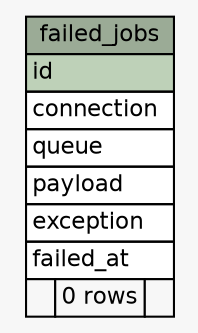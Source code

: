 // dot 2.40.1 on Linux 5.0.0-23-generic
// SchemaSpy rev 590
digraph "failed_jobs" {
  graph [
    rankdir="RL"
    bgcolor="#f7f7f7"
    nodesep="0.18"
    ranksep="0.46"
    fontname="Helvetica"
    fontsize="11"
  ];
  node [
    fontname="Helvetica"
    fontsize="11"
    shape="plaintext"
  ];
  edge [
    arrowsize="0.8"
  ];
  "failed_jobs" [
    label=<
    <TABLE BORDER="0" CELLBORDER="1" CELLSPACING="0" BGCOLOR="#ffffff">
      <TR><TD COLSPAN="3" BGCOLOR="#9bab96" ALIGN="CENTER">failed_jobs</TD></TR>
      <TR><TD PORT="id" COLSPAN="3" BGCOLOR="#bed1b8" ALIGN="LEFT">id</TD></TR>
      <TR><TD PORT="connection" COLSPAN="3" ALIGN="LEFT">connection</TD></TR>
      <TR><TD PORT="queue" COLSPAN="3" ALIGN="LEFT">queue</TD></TR>
      <TR><TD PORT="payload" COLSPAN="3" ALIGN="LEFT">payload</TD></TR>
      <TR><TD PORT="exception" COLSPAN="3" ALIGN="LEFT">exception</TD></TR>
      <TR><TD PORT="failed_at" COLSPAN="3" ALIGN="LEFT">failed_at</TD></TR>
      <TR><TD ALIGN="LEFT" BGCOLOR="#f7f7f7">  </TD><TD ALIGN="RIGHT" BGCOLOR="#f7f7f7">0 rows</TD><TD ALIGN="RIGHT" BGCOLOR="#f7f7f7">  </TD></TR>
    </TABLE>>
    URL="tables/failed_jobs.html"
    tooltip="failed_jobs"
  ];
}
